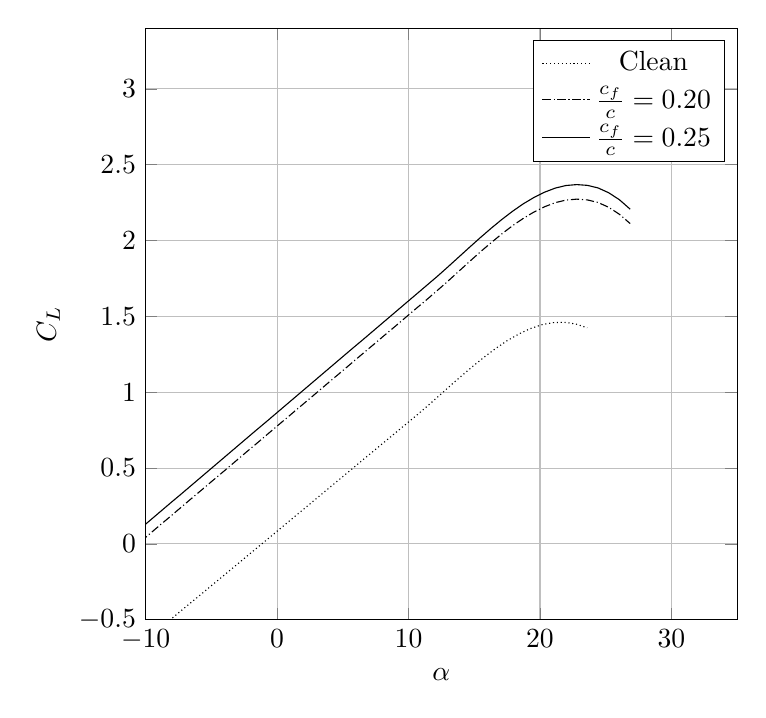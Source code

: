 %CL alpha high lift WING
\begin{tikzpicture}

\begin{axis}[
width=0.75\textwidth,
height=0.75\textwidth,
scaled ticks=false, tick label style={/pgf/number format/fixed},
xmin=-10,
xmax=35,
xlabel={$\alpha$},
xmajorgrids,
ymin=-0.5,
ymax=3.4,
ylabel={$C_L$},
ymajorgrids,
legend entries = {Clean\\$\frac{c_f}{c}=0.20$\\$\frac{c_f}{c}=0.25$\\}]

\addplot [
color=black,
densely dotted
]
table[row sep=crcr]{
-10.0	-0.635\\
-9.139	-0.573\\
-8.277	-0.511\\
-7.416	-0.449\\
-6.555	-0.387\\
-5.694	-0.326\\
-4.832	-0.264\\
-3.971	-0.202\\
-3.11	-0.14\\
-2.249	-0.078\\
-1.387	-0.016\\
-0.526	0.046\\
0.335	0.108\\
1.196	0.17\\
2.058	0.232\\
2.919	0.294\\
3.78	0.356\\
4.641	0.418\\
5.503	0.48\\
6.364	0.542\\
7.225	0.604\\
8.086	0.666\\
8.948	0.728\\
9.809	0.79\\
10.67	0.852\\
11.531	0.916\\
12.393	0.982\\
13.254	1.049\\
14.115	1.114\\
14.976	1.177\\
15.838	1.237\\
16.699	1.293\\
17.56	1.343\\
18.421	1.385\\
19.283	1.42\\
20.144	1.445\\
21.005	1.459\\
21.866	1.461\\
22.728	1.45\\
23.589	1.425\\
};


\addplot [
color=black,
densely dashdotted
]
table[row sep=crcr]{
-13.0	-0.176\\
-12.187	-0.117\\
-11.373	-0.057\\
-10.56	0.002\\
-9.746	0.062\\
-8.933	0.122\\
-8.119	0.181\\
-7.306	0.241\\
-6.492	0.301\\
-5.679	0.36\\
-4.865	0.42\\
-4.052	0.479\\
-3.238	0.539\\
-2.425	0.599\\
-1.611	0.658\\
-0.798	0.718\\
0.016	0.778\\
0.829	0.837\\
1.643	0.897\\
2.456	0.956\\
3.27	1.016\\
4.083	1.076\\
4.897	1.135\\
5.71	1.195\\
6.524	1.255\\
7.337	1.314\\
8.151	1.374\\
8.964	1.433\\
9.778	1.493\\
10.591	1.553\\
11.405	1.612\\
12.218	1.673\\
13.032	1.735\\
13.845	1.799\\
14.659	1.863\\
15.472	1.926\\
16.286	1.986\\
17.099	2.044\\
17.913	2.098\\
18.726	2.146\\
19.54	2.188\\
20.353	2.223\\
21.167	2.25\\
21.98	2.267\\
22.794	2.273\\
23.607	2.268\\
24.421	2.251\\
25.234	2.219\\
26.048	2.173\\
26.861	2.112\\
};

\addplot [
color=black,
solid
]
table[row sep=crcr]{
-13.0	-0.091\\
-12.187	-0.031\\
-11.373	0.029\\
-10.56	0.089\\
-9.746	0.149\\
-8.933	0.209\\
-8.119	0.269\\
-7.306	0.328\\
-6.492	0.388\\
-5.679	0.448\\
-4.865	0.508\\
-4.052	0.568\\
-3.238	0.628\\
-2.425	0.688\\
-1.611	0.748\\
-0.798	0.807\\
0.015	0.867\\
0.829	0.927\\
1.642	0.987\\
2.456	1.047\\
3.269	1.107\\
4.083	1.167\\
4.896	1.227\\
5.71	1.287\\
6.523	1.346\\
7.337	1.406\\
8.15	1.466\\
8.964	1.526\\
9.777	1.586\\
10.591	1.646\\
11.404	1.706\\
12.217	1.766\\
13.031	1.829\\
13.844	1.893\\
14.658	1.957\\
15.471	2.02\\
16.285	2.081\\
17.098	2.139\\
17.912	2.193\\
18.725	2.242\\
19.539	2.284\\
20.352	2.319\\
21.166	2.346\\
21.979	2.363\\
22.793	2.369\\
23.606	2.364\\
24.419	2.347\\
25.233	2.315\\
26.046	2.269\\
26.86	2.207\\
};
\end{axis}
\end{tikzpicture}%
